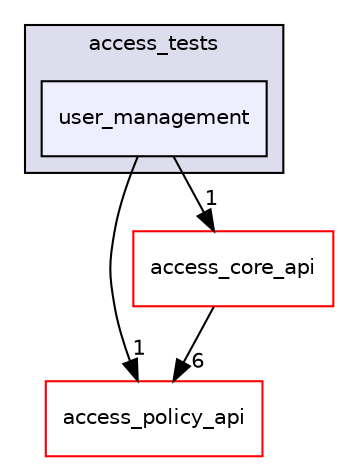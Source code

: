 digraph "access_tests/user_management" {
  compound=true
  node [ fontsize="10", fontname="Helvetica"];
  edge [ labelfontsize="10", labelfontname="Helvetica"];
  subgraph clusterdir_5730ed08089846f29f0e37259ba9e5bb {
    graph [ bgcolor="#ddddee", pencolor="black", label="access_tests" fontname="Helvetica", fontsize="10", URL="dir_5730ed08089846f29f0e37259ba9e5bb.html"]
  dir_74bc3b26acd3650a325837a8ffcdf51a [shape=box, label="user_management", style="filled", fillcolor="#eeeeff", pencolor="black", URL="dir_74bc3b26acd3650a325837a8ffcdf51a.html"];
  }
  dir_f09f96038abb9788ce35ead44b7d19f6 [shape=box label="access_policy_api" fillcolor="white" style="filled" color="red" URL="dir_f09f96038abb9788ce35ead44b7d19f6.html"];
  dir_7e4dab425606acec96969abf19ab4dc9 [shape=box label="access_core_api" fillcolor="white" style="filled" color="red" URL="dir_7e4dab425606acec96969abf19ab4dc9.html"];
  dir_74bc3b26acd3650a325837a8ffcdf51a->dir_f09f96038abb9788ce35ead44b7d19f6 [headlabel="1", labeldistance=1.5 headhref="dir_000021_000014.html"];
  dir_74bc3b26acd3650a325837a8ffcdf51a->dir_7e4dab425606acec96969abf19ab4dc9 [headlabel="1", labeldistance=1.5 headhref="dir_000021_000004.html"];
  dir_7e4dab425606acec96969abf19ab4dc9->dir_f09f96038abb9788ce35ead44b7d19f6 [headlabel="6", labeldistance=1.5 headhref="dir_000004_000014.html"];
}
